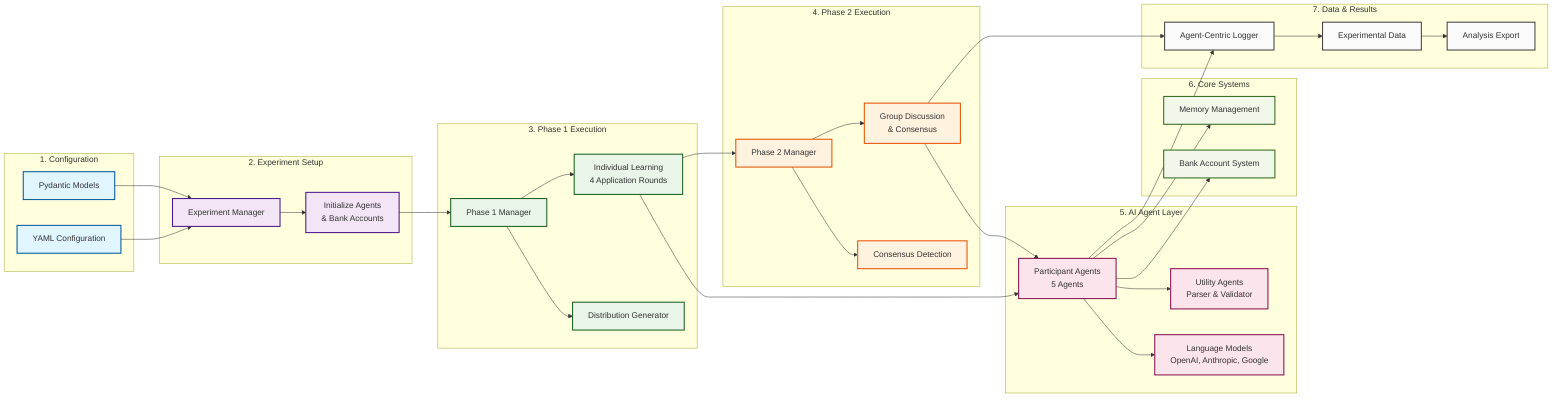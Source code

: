 graph LR
    subgraph "1. Configuration"
        Config[YAML Configuration]
        Models[Pydantic Models]
    end
    
    subgraph "2. Experiment Setup"
        ExpMgr[Experiment Manager]
        Init[Initialize Agents<br/>& Bank Accounts]
    end
    
    subgraph "3. Phase 1 Execution"
        Phase1[Phase 1 Manager]
        P1Process[Individual Learning<br/>4 Application Rounds]
        Distributions[Distribution Generator]
    end
    
    subgraph "4. Phase 2 Execution"  
        Phase2[Phase 2 Manager]
        P2Process[Group Discussion<br/>& Consensus]
        Consensus[Consensus Detection]
    end
    
    subgraph "5. AI Agent Layer"
        Participants[Participant Agents<br/>5 Agents]
        Utility[Utility Agents<br/>Parser & Validator]
        LLMs[Language Models<br/>OpenAI, Anthropic, Google]
    end
    
    subgraph "6. Core Systems"
        Memory[Memory Management]
        Bank[Bank Account System]
    end
    
    subgraph "7. Data & Results"
        Logger[Agent-Centric Logger]
        Storage[Experimental Data]
        Export[Analysis Export]
    end
    
    %% Process Flow Connections (Left to Right)
    Config --> ExpMgr
    Models --> ExpMgr
    ExpMgr --> Init
    Init --> Phase1
    
    Phase1 --> P1Process
    P1Process --> Phase2
    Phase2 --> P2Process
    P2Process --> Logger
    
    %% Supporting System Connections
    Phase1 --> Distributions
    Phase2 --> Consensus
    
    P1Process --> Participants
    P2Process --> Participants
    Participants --> Utility
    Participants --> LLMs
    
    Participants --> Memory
    Participants --> Bank
    
    %% Data Flow
    Participants --> Logger
    Logger --> Storage
    Storage --> Export
    
    %% Styling
    classDef configClass fill:#e1f5fe,stroke:#01579b,stroke-width:2px
    classDef setupClass fill:#f3e5f5,stroke:#4a148c,stroke-width:2px
    classDef phase1Class fill:#e8f5e8,stroke:#1b5e20,stroke-width:2px
    classDef phase2Class fill:#fff3e0,stroke:#e65100,stroke-width:2px
    classDef agentClass fill:#fce4ec,stroke:#880e4f,stroke-width:2px
    classDef coreClass fill:#f1f8e9,stroke:#33691e,stroke-width:2px
    classDef dataClass fill:#fafafa,stroke:#424242,stroke-width:2px
    
    class Config,Models configClass
    class ExpMgr,Init setupClass
    class Phase1,P1Process,Distributions phase1Class
    class Phase2,P2Process,Consensus phase2Class
    class Participants,Utility,LLMs agentClass
    class Memory,Bank coreClass
    class Logger,Storage,Export dataClass
